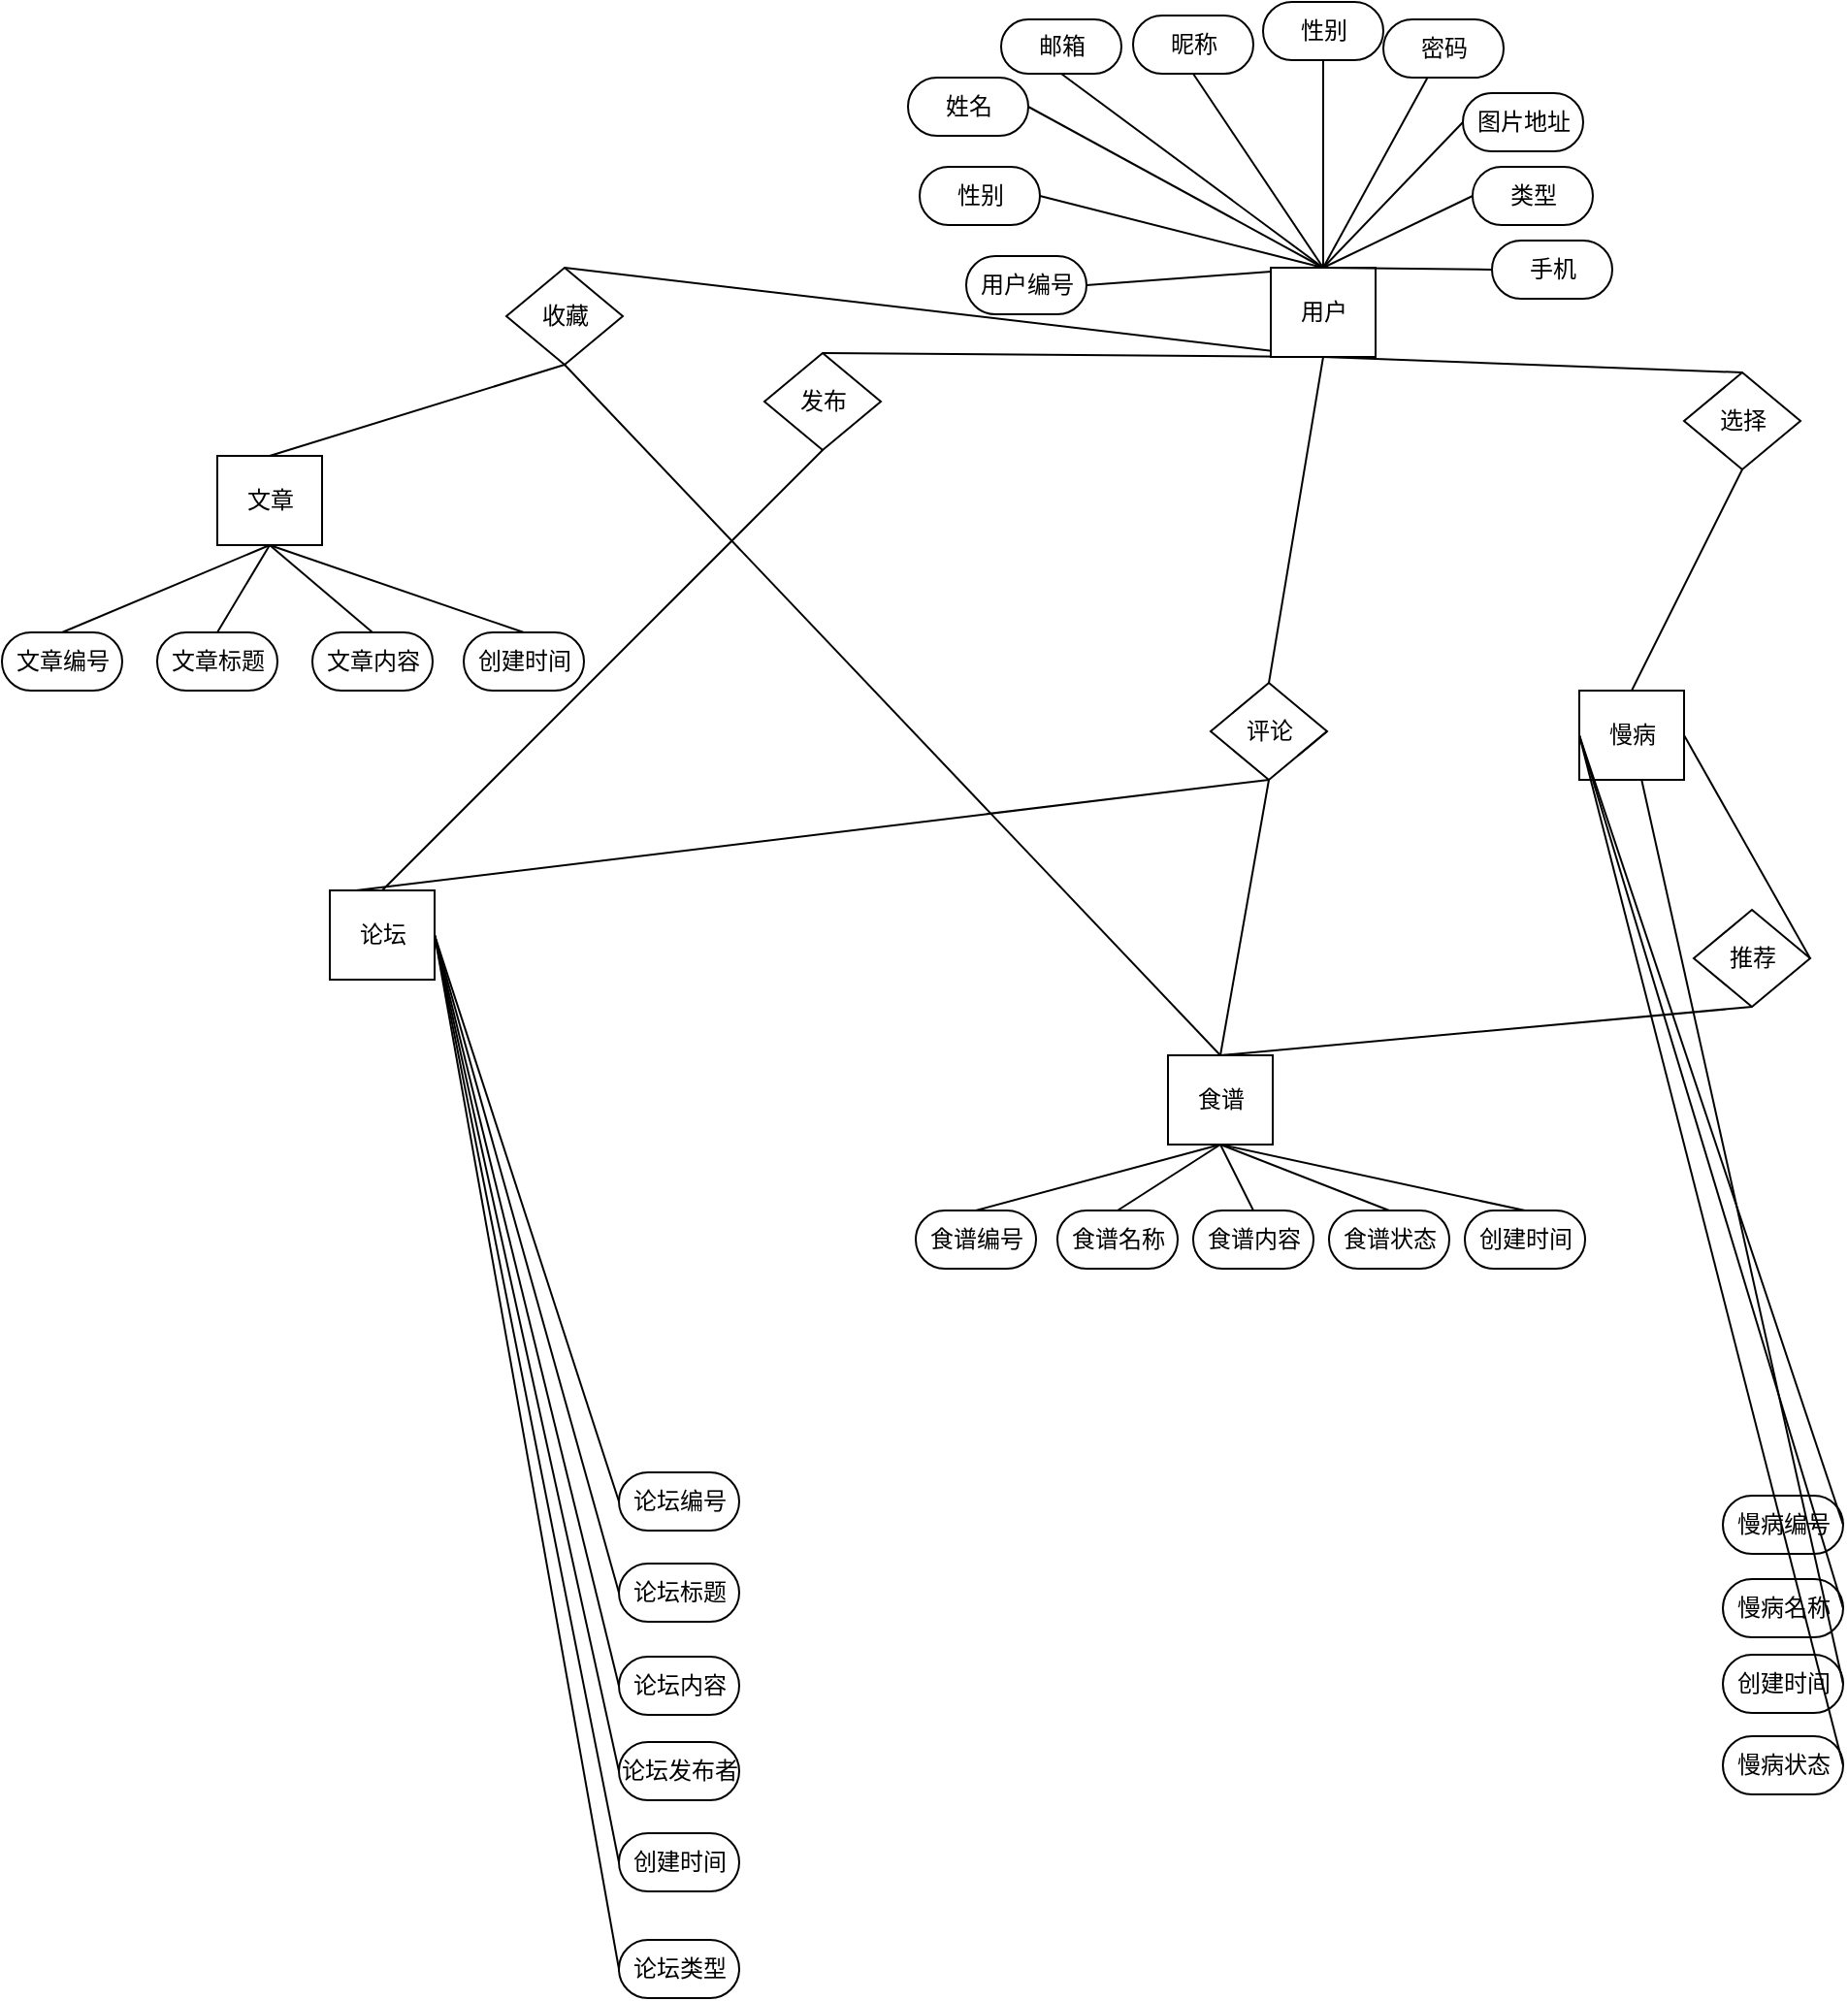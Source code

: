 <mxfile version="14.6.0" type="github"><diagram id="gNZ5anLA3GABUwIOzYe2" name="第 1 页"><mxGraphModel dx="998" dy="591" grid="0" gridSize="10" guides="1" tooltips="1" connect="1" arrows="1" fold="1" page="1" pageScale="1" pageWidth="1200" pageHeight="1920" math="0" shadow="0"><root><mxCell id="0"/><mxCell id="1" parent="0"/><mxCell id="G1NWMks0lFH60IhyMND1-86" style="edgeStyle=none;rounded=1;orthogonalLoop=1;jettySize=auto;html=1;exitX=0.5;exitY=1;exitDx=0;exitDy=0;entryX=0.5;entryY=0;entryDx=0;entryDy=0;endArrow=none;endFill=0;strokeColor=#000000;" edge="1" parent="1" source="G1NWMks0lFH60IhyMND1-4" target="G1NWMks0lFH60IhyMND1-69"><mxGeometry relative="1" as="geometry"/></mxCell><mxCell id="G1NWMks0lFH60IhyMND1-88" style="edgeStyle=none;rounded=1;orthogonalLoop=1;jettySize=auto;html=1;exitX=0.5;exitY=1;exitDx=0;exitDy=0;entryX=0.5;entryY=0;entryDx=0;entryDy=0;endArrow=none;endFill=0;strokeColor=#000000;" edge="1" parent="1" source="G1NWMks0lFH60IhyMND1-4" target="G1NWMks0lFH60IhyMND1-68"><mxGeometry relative="1" as="geometry"/></mxCell><mxCell id="G1NWMks0lFH60IhyMND1-90" style="edgeStyle=none;rounded=1;orthogonalLoop=1;jettySize=auto;html=1;exitX=0.5;exitY=1;exitDx=0;exitDy=0;entryX=0.5;entryY=0;entryDx=0;entryDy=0;endArrow=none;endFill=0;strokeColor=#000000;" edge="1" parent="1" source="G1NWMks0lFH60IhyMND1-4" target="G1NWMks0lFH60IhyMND1-65"><mxGeometry relative="1" as="geometry"/></mxCell><mxCell id="G1NWMks0lFH60IhyMND1-103" style="edgeStyle=none;rounded=1;orthogonalLoop=1;jettySize=auto;html=1;exitX=0.5;exitY=0;exitDx=0;exitDy=0;entryX=0.5;entryY=1;entryDx=0;entryDy=0;endArrow=none;endFill=0;strokeColor=#000000;" edge="1" parent="1" source="G1NWMks0lFH60IhyMND1-26" target="G1NWMks0lFH60IhyMND1-68"><mxGeometry relative="1" as="geometry"/></mxCell><mxCell id="G1NWMks0lFH60IhyMND1-91" style="edgeStyle=none;rounded=1;orthogonalLoop=1;jettySize=auto;html=1;exitX=0.5;exitY=1;exitDx=0;exitDy=0;endArrow=none;endFill=0;strokeColor=#000000;entryX=0.5;entryY=0;entryDx=0;entryDy=0;" edge="1" parent="1" source="G1NWMks0lFH60IhyMND1-65" target="G1NWMks0lFH60IhyMND1-19"><mxGeometry relative="1" as="geometry"/></mxCell><mxCell id="G1NWMks0lFH60IhyMND1-102" style="edgeStyle=none;rounded=1;orthogonalLoop=1;jettySize=auto;html=1;exitX=0.5;exitY=1;exitDx=0;exitDy=0;entryX=0.25;entryY=0;entryDx=0;entryDy=0;endArrow=none;endFill=0;strokeColor=#000000;" edge="1" parent="1" source="G1NWMks0lFH60IhyMND1-65" target="G1NWMks0lFH60IhyMND1-36"><mxGeometry relative="1" as="geometry"/></mxCell><mxCell id="G1NWMks0lFH60IhyMND1-65" value="评论" style="shape=rhombus;html=1;dashed=0;whitespace=wrap;perimeter=rhombusPerimeter;" vertex="1" parent="1"><mxGeometry x="652" y="402" width="60" height="50" as="geometry"/></mxCell><mxCell id="G1NWMks0lFH60IhyMND1-87" style="edgeStyle=none;rounded=1;orthogonalLoop=1;jettySize=auto;html=1;exitX=0.5;exitY=1;exitDx=0;exitDy=0;endArrow=none;endFill=0;strokeColor=#000000;entryX=0.5;entryY=0;entryDx=0;entryDy=0;" edge="1" parent="1" source="G1NWMks0lFH60IhyMND1-69" target="G1NWMks0lFH60IhyMND1-36"><mxGeometry relative="1" as="geometry"><mxPoint x="784" y="537" as="targetPoint"/></mxGeometry></mxCell><mxCell id="G1NWMks0lFH60IhyMND1-69" value="发布" style="shape=rhombus;html=1;dashed=0;whitespace=wrap;perimeter=rhombusPerimeter;" vertex="1" parent="1"><mxGeometry x="422" y="232" width="60" height="50" as="geometry"/></mxCell><mxCell id="G1NWMks0lFH60IhyMND1-101" value="" style="group" vertex="1" connectable="0" parent="1"><mxGeometry x="500" y="594" width="345" height="110" as="geometry"/></mxCell><mxCell id="G1NWMks0lFH60IhyMND1-19" value="食谱" style="html=1;dashed=0;whitespace=wrap;" vertex="1" parent="G1NWMks0lFH60IhyMND1-101"><mxGeometry x="130" width="54" height="46" as="geometry"/></mxCell><mxCell id="G1NWMks0lFH60IhyMND1-70" style="edgeStyle=none;rounded=1;orthogonalLoop=1;jettySize=auto;html=1;exitX=0.5;exitY=0.5;exitDx=0;exitDy=-15;exitPerimeter=0;entryX=0.5;entryY=1;entryDx=0;entryDy=0;endArrow=none;endFill=0;strokeColor=#000000;" edge="1" parent="G1NWMks0lFH60IhyMND1-101" source="G1NWMks0lFH60IhyMND1-20" target="G1NWMks0lFH60IhyMND1-19"><mxGeometry relative="1" as="geometry"/></mxCell><mxCell id="G1NWMks0lFH60IhyMND1-20" value="食谱编号" style="html=1;dashed=0;whitespace=wrap;shape=mxgraph.dfd.start" vertex="1" parent="G1NWMks0lFH60IhyMND1-101"><mxGeometry y="80" width="62" height="30" as="geometry"/></mxCell><mxCell id="G1NWMks0lFH60IhyMND1-71" style="edgeStyle=none;rounded=1;orthogonalLoop=1;jettySize=auto;html=1;exitX=0.5;exitY=0.5;exitDx=0;exitDy=-15;exitPerimeter=0;endArrow=none;endFill=0;strokeColor=#000000;entryX=0.5;entryY=1;entryDx=0;entryDy=0;" edge="1" parent="G1NWMks0lFH60IhyMND1-101" source="G1NWMks0lFH60IhyMND1-21" target="G1NWMks0lFH60IhyMND1-19"><mxGeometry relative="1" as="geometry"><mxPoint x="160.6" y="40" as="targetPoint"/></mxGeometry></mxCell><mxCell id="G1NWMks0lFH60IhyMND1-21" value="食谱名称" style="html=1;dashed=0;whitespace=wrap;shape=mxgraph.dfd.start" vertex="1" parent="G1NWMks0lFH60IhyMND1-101"><mxGeometry x="73" y="80" width="62" height="30" as="geometry"/></mxCell><mxCell id="G1NWMks0lFH60IhyMND1-72" style="edgeStyle=none;rounded=1;orthogonalLoop=1;jettySize=auto;html=1;exitX=0.5;exitY=0.5;exitDx=0;exitDy=-15;exitPerimeter=0;entryX=0.5;entryY=1;entryDx=0;entryDy=0;endArrow=none;endFill=0;strokeColor=#000000;" edge="1" parent="G1NWMks0lFH60IhyMND1-101" source="G1NWMks0lFH60IhyMND1-22" target="G1NWMks0lFH60IhyMND1-19"><mxGeometry relative="1" as="geometry"/></mxCell><mxCell id="G1NWMks0lFH60IhyMND1-22" value="食谱内容" style="html=1;dashed=0;whitespace=wrap;shape=mxgraph.dfd.start" vertex="1" parent="G1NWMks0lFH60IhyMND1-101"><mxGeometry x="143" y="80" width="62" height="30" as="geometry"/></mxCell><mxCell id="G1NWMks0lFH60IhyMND1-73" style="edgeStyle=none;rounded=1;orthogonalLoop=1;jettySize=auto;html=1;exitX=0.5;exitY=0.5;exitDx=0;exitDy=-15;exitPerimeter=0;endArrow=none;endFill=0;strokeColor=#000000;entryX=0.5;entryY=1;entryDx=0;entryDy=0;" edge="1" parent="G1NWMks0lFH60IhyMND1-101" source="G1NWMks0lFH60IhyMND1-23" target="G1NWMks0lFH60IhyMND1-19"><mxGeometry relative="1" as="geometry"><mxPoint x="156.6" y="38.4" as="targetPoint"/></mxGeometry></mxCell><mxCell id="G1NWMks0lFH60IhyMND1-23" value="食谱状态" style="html=1;dashed=0;whitespace=wrap;shape=mxgraph.dfd.start" vertex="1" parent="G1NWMks0lFH60IhyMND1-101"><mxGeometry x="213" y="80" width="62" height="30" as="geometry"/></mxCell><mxCell id="G1NWMks0lFH60IhyMND1-74" style="edgeStyle=none;rounded=1;orthogonalLoop=1;jettySize=auto;html=1;exitX=0.5;exitY=0.5;exitDx=0;exitDy=-15;exitPerimeter=0;entryX=0.5;entryY=1;entryDx=0;entryDy=0;endArrow=none;endFill=0;strokeColor=#000000;" edge="1" parent="G1NWMks0lFH60IhyMND1-101" source="G1NWMks0lFH60IhyMND1-24" target="G1NWMks0lFH60IhyMND1-19"><mxGeometry relative="1" as="geometry"/></mxCell><mxCell id="G1NWMks0lFH60IhyMND1-24" value="创建时间" style="html=1;dashed=0;whitespace=wrap;shape=mxgraph.dfd.start" vertex="1" parent="G1NWMks0lFH60IhyMND1-101"><mxGeometry x="283" y="80" width="62" height="30" as="geometry"/></mxCell><mxCell id="G1NWMks0lFH60IhyMND1-107" style="edgeStyle=none;rounded=1;orthogonalLoop=1;jettySize=auto;html=1;exitX=0.5;exitY=0;exitDx=0;exitDy=0;entryX=0;entryY=0;entryDx=0;entryDy=0;endArrow=none;endFill=0;strokeColor=#000000;" edge="1" parent="G1NWMks0lFH60IhyMND1-101" source="G1NWMks0lFH60IhyMND1-19" target="G1NWMks0lFH60IhyMND1-19"><mxGeometry relative="1" as="geometry"/></mxCell><mxCell id="G1NWMks0lFH60IhyMND1-104" value="" style="group" vertex="1" connectable="0" parent="1"><mxGeometry x="29" y="285" width="300" height="121" as="geometry"/></mxCell><mxCell id="G1NWMks0lFH60IhyMND1-26" value="文章" style="html=1;dashed=0;whitespace=wrap;" vertex="1" parent="G1NWMks0lFH60IhyMND1-104"><mxGeometry x="111" width="54" height="46" as="geometry"/></mxCell><mxCell id="G1NWMks0lFH60IhyMND1-82" style="edgeStyle=none;rounded=1;orthogonalLoop=1;jettySize=auto;html=1;exitX=0.5;exitY=0.5;exitDx=0;exitDy=-15;exitPerimeter=0;entryX=0.5;entryY=1;entryDx=0;entryDy=0;endArrow=none;endFill=0;strokeColor=#000000;" edge="1" parent="G1NWMks0lFH60IhyMND1-104" source="G1NWMks0lFH60IhyMND1-27" target="G1NWMks0lFH60IhyMND1-26"><mxGeometry relative="1" as="geometry"/></mxCell><mxCell id="G1NWMks0lFH60IhyMND1-27" value="文章编号&lt;span style=&quot;color: rgba(0 , 0 , 0 , 0) ; font-family: monospace ; font-size: 0px&quot;&gt;%3CmxGraphModel%3E%3Croot%3E%3CmxCell%20id%3D%220%22%2F%3E%3CmxCell%20id%3D%221%22%20parent%3D%220%22%2F%3E%3CmxCell%20id%3D%222%22%20value%3D%22%E9%A3%9F%E8%B0%B1%E7%BC%96%E5%8F%B7%22%20style%3D%22html%3D1%3Bdashed%3D0%3Bwhitespace%3Dwrap%3Bshape%3Dmxgraph.dfd.start%22%20vertex%3D%221%22%20parent%3D%221%22%3E%3CmxGeometry%20x%3D%2274%22%20y%3D%22323%22%20width%3D%2262%22%20height%3D%2230%22%20as%3D%22geometry%22%2F%3E%3C%2FmxCell%3E%3C%2Froot%3E%3C%2FmxGraphModel%3E&lt;/span&gt;" style="html=1;dashed=0;whitespace=wrap;shape=mxgraph.dfd.start" vertex="1" parent="G1NWMks0lFH60IhyMND1-104"><mxGeometry y="91" width="62" height="30" as="geometry"/></mxCell><mxCell id="G1NWMks0lFH60IhyMND1-83" style="edgeStyle=none;rounded=1;orthogonalLoop=1;jettySize=auto;html=1;exitX=0.5;exitY=0.5;exitDx=0;exitDy=-15;exitPerimeter=0;endArrow=none;endFill=0;strokeColor=#000000;entryX=0.5;entryY=1;entryDx=0;entryDy=0;" edge="1" parent="G1NWMks0lFH60IhyMND1-104" source="G1NWMks0lFH60IhyMND1-28" target="G1NWMks0lFH60IhyMND1-26"><mxGeometry relative="1" as="geometry"><mxPoint x="164.4" y="22.2" as="targetPoint"/></mxGeometry></mxCell><mxCell id="G1NWMks0lFH60IhyMND1-28" value="文章标题" style="html=1;dashed=0;whitespace=wrap;shape=mxgraph.dfd.start" vertex="1" parent="G1NWMks0lFH60IhyMND1-104"><mxGeometry x="80" y="91" width="62" height="30" as="geometry"/></mxCell><mxCell id="G1NWMks0lFH60IhyMND1-84" style="edgeStyle=none;rounded=1;orthogonalLoop=1;jettySize=auto;html=1;exitX=0.5;exitY=0.5;exitDx=0;exitDy=-15;exitPerimeter=0;endArrow=none;endFill=0;strokeColor=#000000;entryX=0.5;entryY=1;entryDx=0;entryDy=0;" edge="1" parent="G1NWMks0lFH60IhyMND1-104" source="G1NWMks0lFH60IhyMND1-29" target="G1NWMks0lFH60IhyMND1-26"><mxGeometry relative="1" as="geometry"><mxPoint x="166" y="20.6" as="targetPoint"/></mxGeometry></mxCell><mxCell id="G1NWMks0lFH60IhyMND1-29" value="文章内容" style="html=1;dashed=0;whitespace=wrap;shape=mxgraph.dfd.start" vertex="1" parent="G1NWMks0lFH60IhyMND1-104"><mxGeometry x="160" y="91" width="62" height="30" as="geometry"/></mxCell><mxCell id="G1NWMks0lFH60IhyMND1-85" style="edgeStyle=none;rounded=1;orthogonalLoop=1;jettySize=auto;html=1;exitX=0.5;exitY=0.5;exitDx=0;exitDy=-15;exitPerimeter=0;endArrow=none;endFill=0;strokeColor=#000000;entryX=0.5;entryY=1;entryDx=0;entryDy=0;" edge="1" parent="G1NWMks0lFH60IhyMND1-104" source="G1NWMks0lFH60IhyMND1-30" target="G1NWMks0lFH60IhyMND1-26"><mxGeometry relative="1" as="geometry"><mxPoint x="160.4" y="20.6" as="targetPoint"/></mxGeometry></mxCell><mxCell id="G1NWMks0lFH60IhyMND1-30" value="创建时间" style="html=1;dashed=0;whitespace=wrap;shape=mxgraph.dfd.start" vertex="1" parent="G1NWMks0lFH60IhyMND1-104"><mxGeometry x="238" y="91" width="62" height="30" as="geometry"/></mxCell><mxCell id="G1NWMks0lFH60IhyMND1-108" value="" style="group" vertex="1" connectable="0" parent="1"><mxGeometry x="496" y="51" width="363" height="183" as="geometry"/></mxCell><mxCell id="G1NWMks0lFH60IhyMND1-2" value="用户编号" style="html=1;dashed=0;whitespace=wrap;shape=mxgraph.dfd.start" vertex="1" parent="G1NWMks0lFH60IhyMND1-108"><mxGeometry x="30" y="131" width="62" height="30" as="geometry"/></mxCell><mxCell id="G1NWMks0lFH60IhyMND1-46" style="orthogonalLoop=1;jettySize=auto;html=1;exitX=0.5;exitY=0;exitDx=0;exitDy=0;entryX=1;entryY=0.5;entryDx=0;entryDy=0;entryPerimeter=0;rounded=1;endArrow=none;endFill=0;" edge="1" parent="G1NWMks0lFH60IhyMND1-108" source="G1NWMks0lFH60IhyMND1-4" target="G1NWMks0lFH60IhyMND1-2"><mxGeometry relative="1" as="geometry"/></mxCell><mxCell id="G1NWMks0lFH60IhyMND1-4" value="用户" style="html=1;dashed=0;whitespace=wrap;" vertex="1" parent="G1NWMks0lFH60IhyMND1-108"><mxGeometry x="187" y="137" width="54" height="46" as="geometry"/></mxCell><mxCell id="G1NWMks0lFH60IhyMND1-6" value="姓名" style="html=1;dashed=0;whitespace=wrap;shape=mxgraph.dfd.start" vertex="1" parent="G1NWMks0lFH60IhyMND1-108"><mxGeometry y="39" width="62" height="30" as="geometry"/></mxCell><mxCell id="G1NWMks0lFH60IhyMND1-8" value="密码" style="html=1;dashed=0;whitespace=wrap;shape=mxgraph.dfd.start" vertex="1" parent="G1NWMks0lFH60IhyMND1-108"><mxGeometry x="245" y="9" width="62" height="30" as="geometry"/></mxCell><mxCell id="G1NWMks0lFH60IhyMND1-9" value="类型" style="html=1;dashed=0;whitespace=wrap;shape=mxgraph.dfd.start" vertex="1" parent="G1NWMks0lFH60IhyMND1-108"><mxGeometry x="291" y="85" width="62" height="30" as="geometry"/></mxCell><mxCell id="G1NWMks0lFH60IhyMND1-10" value="昵称&lt;span style=&quot;color: rgba(0 , 0 , 0 , 0) ; font-family: monospace ; font-size: 0px&quot;&gt;%3CmxGraphModel%3E%3Croot%3E%3CmxCell%20id%3D%220%22%2F%3E%3CmxCell%20id%3D%221%22%20parent%3D%220%22%2F%3E%3CmxCell%20id%3D%222%22%20value%3D%22%E5%AF%86%E7%A0%81%22%20style%3D%22html%3D1%3Bdashed%3D0%3Bwhitespace%3Dwrap%3Bshape%3Dmxgraph.dfd.start%22%20vertex%3D%221%22%20parent%3D%221%22%3E%3CmxGeometry%20x%3D%22549%22%20y%3D%22303%22%20width%3D%2262%22%20height%3D%2230%22%20as%3D%22geometry%22%2F%3E%3C%2FmxCell%3E%3C%2Froot%3E%3C%2FmxGraphModel%3E&lt;/span&gt;" style="html=1;dashed=0;whitespace=wrap;shape=mxgraph.dfd.start" vertex="1" parent="G1NWMks0lFH60IhyMND1-108"><mxGeometry x="116" y="7" width="62" height="30" as="geometry"/></mxCell><mxCell id="G1NWMks0lFH60IhyMND1-11" value="图片地址" style="html=1;dashed=0;whitespace=wrap;shape=mxgraph.dfd.start" vertex="1" parent="G1NWMks0lFH60IhyMND1-108"><mxGeometry x="286" y="47" width="62" height="30" as="geometry"/></mxCell><mxCell id="G1NWMks0lFH60IhyMND1-12" value="手机" style="html=1;dashed=0;whitespace=wrap;shape=mxgraph.dfd.start" vertex="1" parent="G1NWMks0lFH60IhyMND1-108"><mxGeometry x="301" y="123" width="62" height="30" as="geometry"/></mxCell><mxCell id="G1NWMks0lFH60IhyMND1-13" value="性别" style="html=1;dashed=0;whitespace=wrap;shape=mxgraph.dfd.start" vertex="1" parent="G1NWMks0lFH60IhyMND1-108"><mxGeometry x="6" y="85" width="62" height="30" as="geometry"/></mxCell><mxCell id="G1NWMks0lFH60IhyMND1-14" value="邮箱&lt;span style=&quot;color: rgba(0 , 0 , 0 , 0) ; font-family: monospace ; font-size: 0px&quot;&gt;%3CmxGraphModel%3E%3Croot%3E%3CmxCell%20id%3D%220%22%2F%3E%3CmxCell%20id%3D%221%22%20parent%3D%220%22%2F%3E%3CmxCell%20id%3D%222%22%20value%3D%22%E6%80%A7%E5%88%AB%22%20style%3D%22html%3D1%3Bdashed%3D0%3Bwhitespace%3Dwrap%3Bshape%3Dmxgraph.dfd.start%22%20vertex%3D%221%22%20parent%3D%221%22%3E%3CmxGeometry%20x%3D%22659%22%20y%3D%22185%22%20width%3D%2262%22%20height%3D%2230%22%20as%3D%22geometry%22%2F%3E%3C%2FmxCell%3E%3C%2Froot%3E%3C%2FmxGraphModel%3E&lt;/span&gt;" style="html=1;dashed=0;whitespace=wrap;shape=mxgraph.dfd.start" vertex="1" parent="G1NWMks0lFH60IhyMND1-108"><mxGeometry x="48" y="9" width="62" height="28" as="geometry"/></mxCell><mxCell id="G1NWMks0lFH60IhyMND1-17" value="性别" style="html=1;dashed=0;whitespace=wrap;shape=mxgraph.dfd.start" vertex="1" parent="G1NWMks0lFH60IhyMND1-108"><mxGeometry x="183" width="62" height="30" as="geometry"/></mxCell><mxCell id="G1NWMks0lFH60IhyMND1-47" style="orthogonalLoop=1;jettySize=auto;html=1;exitX=1;exitY=0.5;exitDx=0;exitDy=0;entryX=0.5;entryY=0;entryDx=0;entryDy=0;rounded=1;endArrow=none;endFill=0;exitPerimeter=0;" edge="1" parent="G1NWMks0lFH60IhyMND1-108" source="G1NWMks0lFH60IhyMND1-13" target="G1NWMks0lFH60IhyMND1-4"><mxGeometry relative="1" as="geometry"><mxPoint x="590" y="47" as="sourcePoint"/><mxPoint x="479" y="46" as="targetPoint"/></mxGeometry></mxCell><mxCell id="G1NWMks0lFH60IhyMND1-48" style="orthogonalLoop=1;jettySize=auto;html=1;entryX=1;entryY=0.5;entryDx=0;entryDy=0;entryPerimeter=0;rounded=1;endArrow=none;endFill=0;exitX=0.5;exitY=0;exitDx=0;exitDy=0;" edge="1" parent="G1NWMks0lFH60IhyMND1-108" source="G1NWMks0lFH60IhyMND1-4" target="G1NWMks0lFH60IhyMND1-6"><mxGeometry relative="1" as="geometry"><mxPoint x="180" y="139" as="sourcePoint"/><mxPoint x="90" y="158" as="targetPoint"/></mxGeometry></mxCell><mxCell id="G1NWMks0lFH60IhyMND1-49" style="orthogonalLoop=1;jettySize=auto;html=1;entryX=0.5;entryY=0.5;entryDx=0;entryDy=14;entryPerimeter=0;rounded=1;endArrow=none;endFill=0;exitX=0.5;exitY=0;exitDx=0;exitDy=0;" edge="1" parent="G1NWMks0lFH60IhyMND1-108" source="G1NWMks0lFH60IhyMND1-4" target="G1NWMks0lFH60IhyMND1-14"><mxGeometry relative="1" as="geometry"><mxPoint x="178" y="139" as="sourcePoint"/><mxPoint x="100" y="168" as="targetPoint"/></mxGeometry></mxCell><mxCell id="G1NWMks0lFH60IhyMND1-50" style="orthogonalLoop=1;jettySize=auto;html=1;exitX=0.5;exitY=0;exitDx=0;exitDy=0;entryX=0.5;entryY=0.5;entryDx=0;entryDy=15;entryPerimeter=0;rounded=1;endArrow=none;endFill=0;" edge="1" parent="G1NWMks0lFH60IhyMND1-108" source="G1NWMks0lFH60IhyMND1-4" target="G1NWMks0lFH60IhyMND1-10"><mxGeometry relative="1" as="geometry"><mxPoint x="221" y="179" as="sourcePoint"/><mxPoint x="110" y="178" as="targetPoint"/></mxGeometry></mxCell><mxCell id="G1NWMks0lFH60IhyMND1-51" style="orthogonalLoop=1;jettySize=auto;html=1;entryX=0.5;entryY=0.5;entryDx=0;entryDy=15;entryPerimeter=0;rounded=1;endArrow=none;endFill=0;" edge="1" parent="G1NWMks0lFH60IhyMND1-108" source="G1NWMks0lFH60IhyMND1-4" target="G1NWMks0lFH60IhyMND1-17"><mxGeometry relative="1" as="geometry"><mxPoint x="372" y="261" as="sourcePoint"/><mxPoint x="120" y="188" as="targetPoint"/></mxGeometry></mxCell><mxCell id="G1NWMks0lFH60IhyMND1-52" style="orthogonalLoop=1;jettySize=auto;html=1;exitX=0.5;exitY=0;exitDx=0;exitDy=0;rounded=1;endArrow=none;endFill=0;" edge="1" parent="G1NWMks0lFH60IhyMND1-108" source="G1NWMks0lFH60IhyMND1-4" target="G1NWMks0lFH60IhyMND1-8"><mxGeometry relative="1" as="geometry"><mxPoint x="241" y="199" as="sourcePoint"/><mxPoint x="130" y="198" as="targetPoint"/></mxGeometry></mxCell><mxCell id="G1NWMks0lFH60IhyMND1-53" style="orthogonalLoop=1;jettySize=auto;html=1;exitX=0.5;exitY=0;exitDx=0;exitDy=0;entryX=0;entryY=0.5;entryDx=0;entryDy=0;entryPerimeter=0;rounded=1;endArrow=none;endFill=0;" edge="1" parent="G1NWMks0lFH60IhyMND1-108" source="G1NWMks0lFH60IhyMND1-4" target="G1NWMks0lFH60IhyMND1-11"><mxGeometry relative="1" as="geometry"><mxPoint x="251" y="209" as="sourcePoint"/><mxPoint x="140" y="208" as="targetPoint"/></mxGeometry></mxCell><mxCell id="G1NWMks0lFH60IhyMND1-54" style="orthogonalLoop=1;jettySize=auto;html=1;exitX=0.5;exitY=0;exitDx=0;exitDy=0;entryX=0;entryY=0.5;entryDx=0;entryDy=0;entryPerimeter=0;rounded=1;endArrow=none;endFill=0;" edge="1" parent="G1NWMks0lFH60IhyMND1-108" source="G1NWMks0lFH60IhyMND1-4" target="G1NWMks0lFH60IhyMND1-9"><mxGeometry relative="1" as="geometry"><mxPoint x="261" y="219" as="sourcePoint"/><mxPoint x="150" y="218" as="targetPoint"/></mxGeometry></mxCell><mxCell id="G1NWMks0lFH60IhyMND1-55" style="orthogonalLoop=1;jettySize=auto;html=1;entryX=0;entryY=0.5;entryDx=0;entryDy=0;entryPerimeter=0;rounded=1;endArrow=none;endFill=0;exitX=0.5;exitY=0;exitDx=0;exitDy=0;" edge="1" parent="G1NWMks0lFH60IhyMND1-108" source="G1NWMks0lFH60IhyMND1-4" target="G1NWMks0lFH60IhyMND1-12"><mxGeometry relative="1" as="geometry"><mxPoint x="180" y="136" as="sourcePoint"/><mxPoint x="160" y="228" as="targetPoint"/></mxGeometry></mxCell><mxCell id="G1NWMks0lFH60IhyMND1-68" value="收藏" style="shape=rhombus;html=1;dashed=0;whitespace=wrap;perimeter=rhombusPerimeter;" vertex="1" parent="1"><mxGeometry x="289" y="188" width="60" height="50" as="geometry"/></mxCell><mxCell id="G1NWMks0lFH60IhyMND1-89" style="edgeStyle=none;rounded=1;orthogonalLoop=1;jettySize=auto;html=1;exitX=0.5;exitY=1;exitDx=0;exitDy=0;entryX=0.5;entryY=0;entryDx=0;entryDy=0;endArrow=none;endFill=0;strokeColor=#000000;" edge="1" parent="1" source="G1NWMks0lFH60IhyMND1-68" target="G1NWMks0lFH60IhyMND1-19"><mxGeometry relative="1" as="geometry"/></mxCell><mxCell id="G1NWMks0lFH60IhyMND1-117" style="edgeStyle=none;rounded=1;orthogonalLoop=1;jettySize=auto;html=1;exitX=1;exitY=1;exitDx=0;exitDy=0;entryX=1;entryY=0.5;entryDx=0;entryDy=0;endArrow=none;endFill=0;strokeColor=#000000;" edge="1" parent="1" source="G1NWMks0lFH60IhyMND1-65" target="G1NWMks0lFH60IhyMND1-65"><mxGeometry relative="1" as="geometry"/></mxCell><mxCell id="G1NWMks0lFH60IhyMND1-118" style="edgeStyle=none;rounded=1;orthogonalLoop=1;jettySize=auto;html=1;exitX=0.5;exitY=1;exitDx=0;exitDy=0;endArrow=none;endFill=0;strokeColor=#000000;entryX=0.5;entryY=0;entryDx=0;entryDy=0;" edge="1" parent="1" source="G1NWMks0lFH60IhyMND1-4" target="G1NWMks0lFH60IhyMND1-119"><mxGeometry relative="1" as="geometry"><mxPoint x="435" y="366" as="targetPoint"/></mxGeometry></mxCell><mxCell id="G1NWMks0lFH60IhyMND1-123" style="edgeStyle=none;rounded=1;orthogonalLoop=1;jettySize=auto;html=1;exitX=0.5;exitY=1;exitDx=0;exitDy=0;entryX=0.5;entryY=0;entryDx=0;entryDy=0;endArrow=none;endFill=0;strokeColor=#000000;" edge="1" parent="1" source="G1NWMks0lFH60IhyMND1-121" target="G1NWMks0lFH60IhyMND1-19"><mxGeometry relative="1" as="geometry"/></mxCell><mxCell id="G1NWMks0lFH60IhyMND1-36" value="论坛" style="html=1;dashed=0;whitespace=wrap;" vertex="1" parent="1"><mxGeometry x="198" y="509" width="54" height="46" as="geometry"/></mxCell><mxCell id="G1NWMks0lFH60IhyMND1-129" value="" style="group" vertex="1" connectable="0" parent="1"><mxGeometry x="347" y="809" width="62" height="271" as="geometry"/></mxCell><mxCell id="G1NWMks0lFH60IhyMND1-38" value="论坛编号&lt;span style=&quot;color: rgba(0 , 0 , 0 , 0) ; font-family: monospace ; font-size: 0px&quot;&gt;%3CmxGraphModel%3E%3Croot%3E%3CmxCell%20id%3D%220%22%2F%3E%3CmxCell%20id%3D%221%22%20parent%3D%220%22%2F%3E%3CmxCell%20id%3D%222%22%20value%3D%22%E9%A3%9F%E8%B0%B1%E7%BC%96%E5%8F%B7%22%20style%3D%22html%3D1%3Bdashed%3D0%3Bwhitespace%3Dwrap%3Bshape%3Dmxgraph.dfd.start%22%20vertex%3D%221%22%20parent%3D%221%22%3E%3CmxGeometry%20x%3D%2274%22%20y%3D%22323%22%20width%3D%2262%22%20height%3D%2230%22%20as%3D%22geometry%22%2F%3E%3C%2FmxCell%3E%3C%2Froot%3E%3C%2FmxGraphModel%3E&lt;/span&gt;" style="html=1;dashed=0;whitespace=wrap;shape=mxgraph.dfd.start" vertex="1" parent="G1NWMks0lFH60IhyMND1-129"><mxGeometry width="62" height="30" as="geometry"/></mxCell><mxCell id="G1NWMks0lFH60IhyMND1-39" value="论坛标题&lt;span style=&quot;color: rgba(0 , 0 , 0 , 0) ; font-family: monospace ; font-size: 0px&quot;&gt;%3CmxGraphModel%3E%3Croot%3E%3CmxCell%20id%3D%220%22%2F%3E%3CmxCell%20id%3D%221%22%20parent%3D%220%22%2F%3E%3CmxCell%20id%3D%222%22%20value%3D%22%E9%A3%9F%E8%B0%B1%E7%BC%96%E5%8F%B7%22%20style%3D%22html%3D1%3Bdashed%3D0%3Bwhitespace%3Dwrap%3Bshape%3Dmxgraph.dfd.start%22%20vertex%3D%221%22%20parent%3D%221%22%3E%3CmxGeometry%20x%3D%2274%22%20y%3D%22323%22%20width%3D%2262%22%20height%3D%2230%22%20as%3D%22geometry%22%2F%3E%3C%2FmxCell%3E%3C%2Froot%3E%3C%2FmxGraphModel%3E&lt;/span&gt;" style="html=1;dashed=0;whitespace=wrap;shape=mxgraph.dfd.start" vertex="1" parent="G1NWMks0lFH60IhyMND1-129"><mxGeometry y="47" width="62" height="30" as="geometry"/></mxCell><mxCell id="G1NWMks0lFH60IhyMND1-40" value="论坛内容&lt;span style=&quot;color: rgba(0 , 0 , 0 , 0) ; font-family: monospace ; font-size: 0px&quot;&gt;3CmxGraphModel%3E%3Croot%3E%3CmxCell%20id%3D%220%22%2F%3E%3CmxCell%20id%3D%221%22%20parent%3D%220%22%2F%3E%3CmxCell%20id%3D%222%22%20value%3D%22%E9%A3%9F%E8%B0%B1%E7%BC%96%E5%8F%B7%22%20style%3D%22html%3D1%3Bdashed%3D0%3Bwhitespace%3Dwrap%3Bshape%3Dmxgraph.dfd.start%22%20vertex%3D%221%22%20parent%3D%221%22%3E%3CmxGeometry%20x%3D%2274%22%20y%3D%22323%22%20width%3D%2262%22%20height%3D%2230%22%20as%3D%22geometry%22%2F%3E%3C%2FmxCell%3E%3C%2Froot%3E%3C%2FmxGraphModel%3E&lt;/span&gt;" style="html=1;dashed=0;whitespace=wrap;shape=mxgraph.dfd.start" vertex="1" parent="G1NWMks0lFH60IhyMND1-129"><mxGeometry y="95" width="62" height="30" as="geometry"/></mxCell><mxCell id="G1NWMks0lFH60IhyMND1-41" value="论坛类型&lt;span style=&quot;color: rgba(0 , 0 , 0 , 0) ; font-family: monospace ; font-size: 0px&quot;&gt;%3CmxGraphModel%3E%3Croot%3E%3CmxCell%20id%3D%220%22%2F%3E%3CmxCell%20id%3D%221%22%20parent%3D%220%22%2F%3E%3CmxCell%20id%3D%222%22%20value%3D%22%E9%A3%9F%E8%B0%B1%E7%BC%96%E5%8F%B7%22%20style%3D%22html%3D1%3Bdashed%3D0%3Bwhitespace%3Dwrap%3Bshape%3Dmxgraph.dfd.start%22%20vertex%3D%221%22%20parent%3D%221%22%3E%3CmxGeometry%20x%3D%2274%22%20y%3D%22323%22%20width%3D%2262%22%20height%3D%2230%22%20as%3D%22geometry%22%2F%3E%3C%2FmxCell%3E%3C%2Froot%3E%3C%2FmxGraphModel%3E&lt;/span&gt;" style="html=1;dashed=0;whitespace=wrap;shape=mxgraph.dfd.start" vertex="1" parent="G1NWMks0lFH60IhyMND1-129"><mxGeometry y="241" width="62" height="30" as="geometry"/></mxCell><mxCell id="G1NWMks0lFH60IhyMND1-42" value="创建时间" style="html=1;dashed=0;whitespace=wrap;shape=mxgraph.dfd.start" vertex="1" parent="G1NWMks0lFH60IhyMND1-129"><mxGeometry y="186" width="62" height="30" as="geometry"/></mxCell><mxCell id="G1NWMks0lFH60IhyMND1-43" value="论坛发布者&lt;span style=&quot;color: rgba(0 , 0 , 0 , 0) ; font-family: monospace ; font-size: 0px&quot;&gt;%3CmxGraphModel%3E%3Croot%3E%3CmxCell%20id%3D%220%22%2F%3E%3CmxCell%20id%3D%221%22%20parent%3D%220%22%2F%3E%3CmxCell%20id%3D%222%22%20value%3D%22%E9%A3%9F%E8%B0%B1%E7%BC%96%E5%8F%B7%22%20style%3D%22html%3D1%3Bdashed%3D0%3Bwhitespace%3Dwrap%3Bshape%3Dmxgraph.dfd.start%22%20vertex%3D%221%22%20parent%3D%221%22%3E%3CmxGeometry%20x%3D%2274%22%20y%3D%22323%22%20width%3D%2262%22%20height%3D%2230%22%20as%3D%22geometry%22%2F%3E%3C%2FmxCell%3E%3C%2Froot%3E%3C%2FmxGraphModel%3E&lt;/span&gt;" style="html=1;dashed=0;whitespace=wrap;shape=mxgraph.dfd.start" vertex="1" parent="G1NWMks0lFH60IhyMND1-129"><mxGeometry y="139" width="62" height="30" as="geometry"/></mxCell><mxCell id="G1NWMks0lFH60IhyMND1-76" style="edgeStyle=none;rounded=1;orthogonalLoop=1;jettySize=auto;html=1;exitX=0;exitY=0.5;exitDx=0;exitDy=0;exitPerimeter=0;entryX=1;entryY=0.5;entryDx=0;entryDy=0;endArrow=none;endFill=0;strokeColor=#000000;" edge="1" parent="1" source="G1NWMks0lFH60IhyMND1-38" target="G1NWMks0lFH60IhyMND1-36"><mxGeometry x="-127" as="geometry"/></mxCell><mxCell id="G1NWMks0lFH60IhyMND1-77" style="edgeStyle=none;rounded=1;orthogonalLoop=1;jettySize=auto;html=1;exitX=0;exitY=0.5;exitDx=0;exitDy=0;exitPerimeter=0;entryX=1;entryY=0.5;entryDx=0;entryDy=0;endArrow=none;endFill=0;strokeColor=#000000;" edge="1" parent="1" source="G1NWMks0lFH60IhyMND1-39" target="G1NWMks0lFH60IhyMND1-36"><mxGeometry x="-127" as="geometry"/></mxCell><mxCell id="G1NWMks0lFH60IhyMND1-78" style="edgeStyle=none;rounded=1;orthogonalLoop=1;jettySize=auto;html=1;exitX=0;exitY=0.5;exitDx=0;exitDy=0;exitPerimeter=0;entryX=1;entryY=0.5;entryDx=0;entryDy=0;endArrow=none;endFill=0;strokeColor=#000000;" edge="1" parent="1" source="G1NWMks0lFH60IhyMND1-40" target="G1NWMks0lFH60IhyMND1-36"><mxGeometry x="-127" as="geometry"/></mxCell><mxCell id="G1NWMks0lFH60IhyMND1-80" style="edgeStyle=none;rounded=1;orthogonalLoop=1;jettySize=auto;html=1;exitX=0;exitY=0.5;exitDx=0;exitDy=0;exitPerimeter=0;entryX=1;entryY=0.5;entryDx=0;entryDy=0;endArrow=none;endFill=0;strokeColor=#000000;" edge="1" parent="1" source="G1NWMks0lFH60IhyMND1-41" target="G1NWMks0lFH60IhyMND1-36"><mxGeometry x="-127" as="geometry"/></mxCell><mxCell id="G1NWMks0lFH60IhyMND1-79" style="edgeStyle=none;rounded=1;orthogonalLoop=1;jettySize=auto;html=1;exitX=0;exitY=0.5;exitDx=0;exitDy=0;exitPerimeter=0;entryX=1;entryY=0.5;entryDx=0;entryDy=0;endArrow=none;endFill=0;strokeColor=#000000;" edge="1" parent="1" source="G1NWMks0lFH60IhyMND1-42" target="G1NWMks0lFH60IhyMND1-36"><mxGeometry x="-127" as="geometry"/></mxCell><mxCell id="G1NWMks0lFH60IhyMND1-81" style="edgeStyle=none;rounded=1;orthogonalLoop=1;jettySize=auto;html=1;exitX=0;exitY=0.5;exitDx=0;exitDy=0;exitPerimeter=0;entryX=1;entryY=0.5;entryDx=0;entryDy=0;endArrow=none;endFill=0;strokeColor=#000000;" edge="1" parent="1" source="G1NWMks0lFH60IhyMND1-43" target="G1NWMks0lFH60IhyMND1-36"><mxGeometry x="-127" as="geometry"/></mxCell><mxCell id="G1NWMks0lFH60IhyMND1-120" style="edgeStyle=none;rounded=1;orthogonalLoop=1;jettySize=auto;html=1;exitX=0.5;exitY=1;exitDx=0;exitDy=0;entryX=0.5;entryY=0;entryDx=0;entryDy=0;endArrow=none;endFill=0;strokeColor=#000000;" edge="1" parent="1" source="G1NWMks0lFH60IhyMND1-119" target="G1NWMks0lFH60IhyMND1-31"><mxGeometry x="821" y="242" as="geometry"/></mxCell><mxCell id="G1NWMks0lFH60IhyMND1-119" value="选择" style="shape=rhombus;html=1;dashed=0;whitespace=wrap;perimeter=rhombusPerimeter;" vertex="1" parent="1"><mxGeometry x="896" y="242" width="60" height="50" as="geometry"/></mxCell><mxCell id="G1NWMks0lFH60IhyMND1-121" value="推荐" style="shape=rhombus;html=1;dashed=0;whitespace=wrap;perimeter=rhombusPerimeter;" vertex="1" parent="1"><mxGeometry x="901" y="519" width="60" height="50" as="geometry"/></mxCell><mxCell id="G1NWMks0lFH60IhyMND1-122" style="edgeStyle=none;rounded=1;orthogonalLoop=1;jettySize=auto;html=1;exitX=1;exitY=0.5;exitDx=0;exitDy=0;entryX=1;entryY=0.5;entryDx=0;entryDy=0;endArrow=none;endFill=0;strokeColor=#000000;" edge="1" parent="1" source="G1NWMks0lFH60IhyMND1-31" target="G1NWMks0lFH60IhyMND1-121"><mxGeometry x="821" y="242" as="geometry"/></mxCell><mxCell id="G1NWMks0lFH60IhyMND1-130" value="" style="group" vertex="1" connectable="0" parent="1"><mxGeometry x="916" y="821" width="62" height="154" as="geometry"/></mxCell><mxCell id="G1NWMks0lFH60IhyMND1-32" value="慢病编号&lt;span style=&quot;color: rgba(0 , 0 , 0 , 0) ; font-family: monospace ; font-size: 0px&quot;&gt;%3CmxGraphModel%3E%3Croot%3E%3CmxCell%20id%3D%220%22%2F%3E%3CmxCell%20id%3D%221%22%20parent%3D%220%22%2F%3E%3CmxCell%20id%3D%222%22%20value%3D%22%E9%A3%9F%E8%B0%B1%E7%BC%96%E5%8F%B7%22%20style%3D%22html%3D1%3Bdashed%3D0%3Bwhitespace%3Dwrap%3Bshape%3Dmxgraph.dfd.start%22%20vertex%3D%221%22%20parent%3D%221%22%3E%3CmxGeometry%20x%3D%2274%22%20y%3D%22323%22%20width%3D%2262%22%20height%3D%2230%22%20as%3D%22geometry%22%2F%3E%3C%2FmxCell%3E%3C%2Froot%3E%3C%2FmxGraphModel%3E&lt;/span&gt;" style="html=1;dashed=0;whitespace=wrap;shape=mxgraph.dfd.start" vertex="1" parent="G1NWMks0lFH60IhyMND1-130"><mxGeometry width="62" height="30" as="geometry"/></mxCell><mxCell id="G1NWMks0lFH60IhyMND1-33" value="慢病名称&lt;span style=&quot;color: rgba(0 , 0 , 0 , 0) ; font-family: monospace ; font-size: 0px&quot;&gt;%3CmxGraphModel%3E%3Croot%3E%3CmxCell%20id%3D%220%22%2F%3E%3CmxCell%20id%3D%221%22%20parent%3D%220%22%2F%3E%3CmxCell%20id%3D%222%22%20value%3D%22%E9%A3%9F%E8%B0%B1%E7%BC%96%E5%8F%B7%22%20style%3D%22html%3D1%3Bdashed%3D0%3Bwhitespace%3Dwrap%3Bshape%3Dmxgraph.dfd.start%22%20vertex%3D%221%22%20parent%3D%221%22%3E%3CmxGeometry%20x%3D%2274%22%20y%3D%22323%22%20width%3D%2262%22%20height%3D%2230%22%20as%3D%22geometry%22%2F%3E%3C%2FmxCell%3E%3C%2Froot%3E%3C%2FmxGraphModel%3&lt;/span&gt;" style="html=1;dashed=0;whitespace=wrap;shape=mxgraph.dfd.start" vertex="1" parent="G1NWMks0lFH60IhyMND1-130"><mxGeometry y="43" width="62" height="30" as="geometry"/></mxCell><mxCell id="G1NWMks0lFH60IhyMND1-34" value="慢病状态&lt;span style=&quot;color: rgba(0 , 0 , 0 , 0) ; font-family: monospace ; font-size: 0px&quot;&gt;%3CmxGraphModel%3E%3Croot%3E%3CmxCell%20id%3D%220%22%2F%3E%3CmxCell%20id%3D%221%22%20parent%3D%220%22%2F%3E%3CmxCell%20id%3D%222%22%20value%3D%22%E9%A3%9F%E8%B0%B1%E7%BC%96%E5%8F%B7%22%20style%3D%22html%3D1%3Bdashed%3D0%3Bwhitespace%3Dwrap%3Bshape%3Dmxgraph.dfd.start%22%20vertex%3D%221%22%20parent%3D%221%22%3E%3CmxGeometry%20x%3D%2274%22%20y%3D%22323%22%20width%3D%2262%22%20height%3D%2230%22%20as%3D%22geometry%22%2F%3E%3C%2FmxCell%3E%3C%2Froot%3E%3C%2FmxGraphModel&lt;/span&gt;" style="html=1;dashed=0;whitespace=wrap;shape=mxgraph.dfd.start" vertex="1" parent="G1NWMks0lFH60IhyMND1-130"><mxGeometry y="124" width="62" height="30" as="geometry"/></mxCell><mxCell id="G1NWMks0lFH60IhyMND1-35" value="创建时间" style="html=1;dashed=0;whitespace=wrap;shape=mxgraph.dfd.start" vertex="1" parent="G1NWMks0lFH60IhyMND1-130"><mxGeometry y="82" width="62" height="30" as="geometry"/></mxCell><mxCell id="G1NWMks0lFH60IhyMND1-31" value="慢病" style="html=1;dashed=0;whitespace=wrap;" vertex="1" parent="1"><mxGeometry x="842" y="406" width="54" height="46" as="geometry"/></mxCell><mxCell id="G1NWMks0lFH60IhyMND1-62" style="edgeStyle=none;rounded=1;orthogonalLoop=1;jettySize=auto;html=1;exitX=1;exitY=0.5;exitDx=0;exitDy=0;exitPerimeter=0;entryX=0;entryY=0.5;entryDx=0;entryDy=0;endArrow=none;endFill=0;strokeColor=#000000;" edge="1" parent="1" source="G1NWMks0lFH60IhyMND1-34" target="G1NWMks0lFH60IhyMND1-31"><mxGeometry x="799" y="282" as="geometry"/></mxCell><mxCell id="G1NWMks0lFH60IhyMND1-61" style="edgeStyle=none;rounded=1;orthogonalLoop=1;jettySize=auto;html=1;exitX=1;exitY=0.5;exitDx=0;exitDy=0;exitPerimeter=0;endArrow=none;endFill=0;strokeColor=#000000;" edge="1" parent="1" source="G1NWMks0lFH60IhyMND1-35" target="G1NWMks0lFH60IhyMND1-31"><mxGeometry x="799" y="282" as="geometry"><mxPoint x="928.6" y="381.0" as="targetPoint"/></mxGeometry></mxCell><mxCell id="G1NWMks0lFH60IhyMND1-58" style="orthogonalLoop=1;jettySize=auto;html=1;exitX=0;exitY=0.5;exitDx=0;exitDy=0;entryX=1;entryY=0.5;entryDx=0;entryDy=0;entryPerimeter=0;rounded=1;endArrow=none;endFill=0;" edge="1" parent="1" source="G1NWMks0lFH60IhyMND1-31" target="G1NWMks0lFH60IhyMND1-32"><mxGeometry x="799" y="282" as="geometry"><mxPoint x="1264" y="301" as="sourcePoint"/><mxPoint x="1153" y="300" as="targetPoint"/></mxGeometry></mxCell><mxCell id="G1NWMks0lFH60IhyMND1-59" style="orthogonalLoop=1;jettySize=auto;html=1;exitX=0;exitY=0.5;exitDx=0;exitDy=0;entryX=1;entryY=0.5;entryDx=0;entryDy=0;entryPerimeter=0;rounded=1;endArrow=none;endFill=0;" edge="1" parent="1" source="G1NWMks0lFH60IhyMND1-31" target="G1NWMks0lFH60IhyMND1-33"><mxGeometry x="799" y="282" as="geometry"><mxPoint x="939" y="392" as="sourcePoint"/><mxPoint x="901" y="301" as="targetPoint"/></mxGeometry></mxCell></root></mxGraphModel></diagram></mxfile>